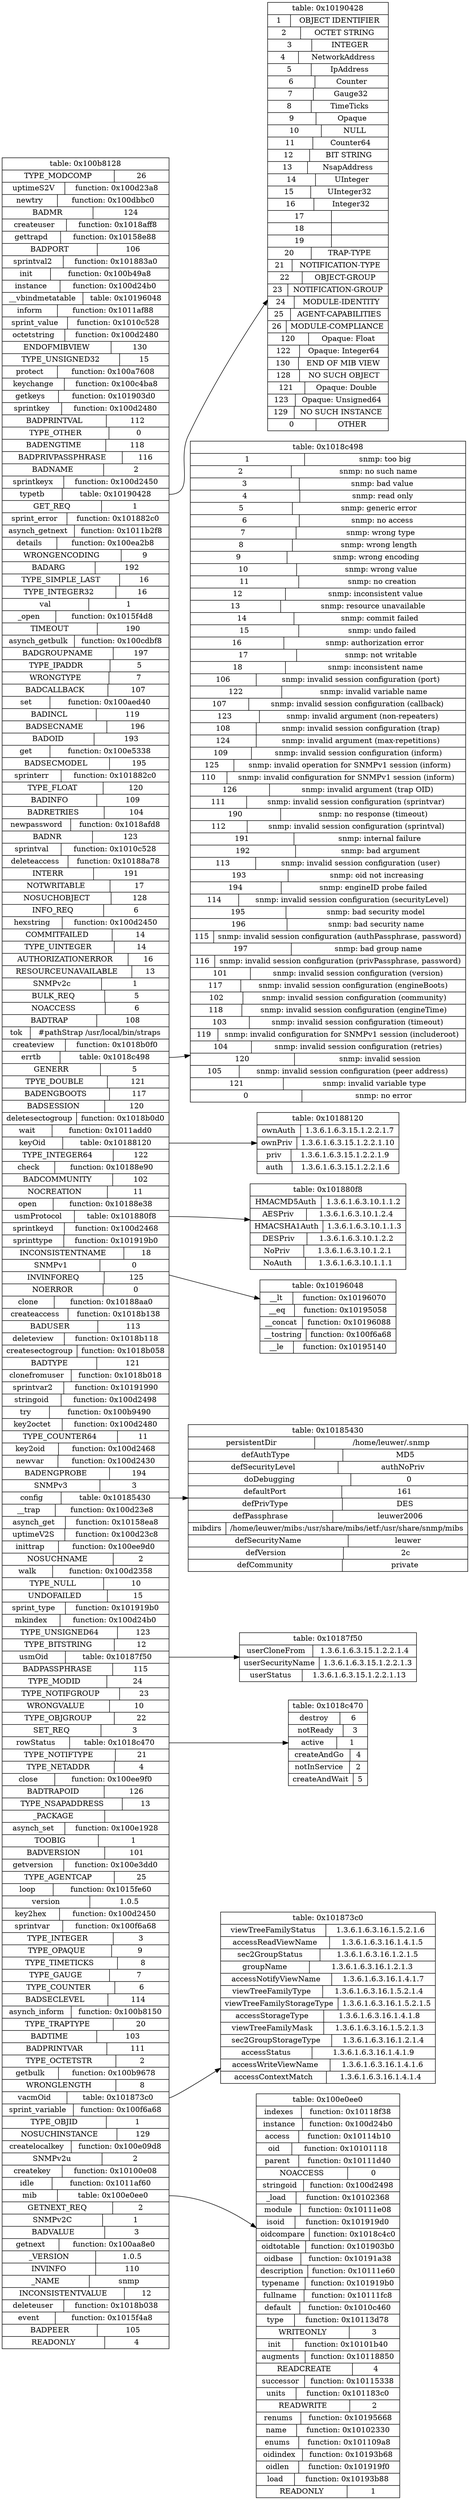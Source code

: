 digraph "GG" {
	graph [
		fontsize = "14"
		fontname = "Times-Roman"
		fontcolor = "black"
		rankdir = "LR"
	]
	node [
		fontsize = "14"
		fontname = "Times-Roman"
		fontcolor = "black"
		shape = "ellipse"
		style = "solid"
	]
	edge [
		fontsize = "14"
		fontname = "Times-Roman"
		fontcolor = "black"
		style = "solid"
	]
	"table0x10196048" [
		fontsize = "14"
		fontname = "Times-Roman"
		fontcolor = "black"
		label = "table: 0x10196048|{__lt|<__lt>function: 0x10196070}|{__eq|<__eq>function: 0x10195058}|{__concat|<__concat>function: 0x10196088}|{__tostring|<__tostring>function: 0x100f6a68}|{__le|<__le>function: 0x10195140}"
		shape = "record"
		style = "solid"
	]
	"table0x100b8128" [
		fontsize = "14"
		fontname = "Times-Roman"
		fontcolor = "black"
		label = "table: 0x100b8128|{TYPE_MODCOMP|<TYPE_MODCOMP>26}|{uptimeS2V|<uptimeS2V>function: 0x100d23a8}|{newtry|<newtry>function: 0x100dbbc0}|{BADMR|<BADMR>124}|{createuser|<createuser>function: 0x1018aff8}|{gettrapd|<gettrapd>function: 0x10158e88}|{BADPORT|<BADPORT>106}|{sprintval2|<sprintval2>function: 0x101883a0}|{init|<init>function: 0x100b49a8}|{instance|<instance>function: 0x100d24b0}|{__vbindmetatable|<__vbindmetatable>table: 0x10196048}|{inform|<inform>function: 0x1011af88}|{sprint_value|<sprint_value>function: 0x1010c528}|{octetstring|<octetstring>function: 0x100d2480}|{ENDOFMIBVIEW|<ENDOFMIBVIEW>130}|{TYPE_UNSIGNED32|<TYPE_UNSIGNED32>15}|{protect|<protect>function: 0x100a7608}|{keychange|<keychange>function: 0x100c4ba8}|{getkeys|<getkeys>function: 0x101903d0}|{sprintkey|<sprintkey>function: 0x100d2480}|{BADPRINTVAL|<BADPRINTVAL>112}|{TYPE_OTHER|<TYPE_OTHER>0}|{BADENGTIME|<BADENGTIME>118}|{BADPRIVPASSPHRASE|<BADPRIVPASSPHRASE>116}|{BADNAME|<BADNAME>2}|{sprintkeyx|<sprintkeyx>function: 0x100d2450}|{typetb|<typetb>table: 0x10190428}|{GET_REQ|<GET_REQ>1}|{sprint_error|<sprint_error>function: 0x101882c0}|{asynch_getnext|<asynch_getnext>function: 0x1011b2f8}|{details|<details>function: 0x100ea2b8}|{WRONGENCODING|<WRONGENCODING>9}|{BADARG|<BADARG>192}|{TYPE_SIMPLE_LAST|<TYPE_SIMPLE_LAST>16}|{TYPE_INTEGER32|<TYPE_INTEGER32>16}|{val|<val>1}|{_open|<_open>function: 0x1015f4d8}|{TIMEOUT|<TIMEOUT>190}|{asynch_getbulk|<asynch_getbulk>function: 0x100cdbf8}|{BADGROUPNAME|<BADGROUPNAME>197}|{TYPE_IPADDR|<TYPE_IPADDR>5}|{WRONGTYPE|<WRONGTYPE>7}|{BADCALLBACK|<BADCALLBACK>107}|{set|<set>function: 0x100aed40}|{BADINCL|<BADINCL>119}|{BADSECNAME|<BADSECNAME>196}|{BADOID|<BADOID>193}|{get|<get>function: 0x100e5338}|{BADSECMODEL|<BADSECMODEL>195}|{sprinterr|<sprinterr>function: 0x101882c0}|{TYPE_FLOAT|<TYPE_FLOAT>120}|{BADINFO|<BADINFO>109}|{BADRETRIES|<BADRETRIES>104}|{newpassword|<newpassword>function: 0x1018afd8}|{BADNR|<BADNR>123}|{sprintval|<sprintval>function: 0x1010c528}|{deleteaccess|<deleteaccess>function: 0x10188a78}|{INTERR|<INTERR>191}|{NOTWRITABLE|<NOTWRITABLE>17}|{NOSUCHOBJECT|<NOSUCHOBJECT>128}|{INFO_REQ|<INFO_REQ>6}|{hexstring|<hexstring>function: 0x100d2450}|{COMMITFAILED|<COMMITFAILED>14}|{TYPE_UINTEGER|<TYPE_UINTEGER>14}|{AUTHORIZATIONERROR|<AUTHORIZATIONERROR>16}|{RESOURCEUNAVAILABLE|<RESOURCEUNAVAILABLE>13}|{SNMPv2c|<SNMPv2c>1}|{BULK_REQ|<BULK_REQ>5}|{NOACCESS|<NOACCESS>6}|{BADTRAP|<BADTRAP>108}|{tok|<tok>#pathStrap /usr/local/bin/straps}|{createview|<createview>function: 0x1018b0f0}|{errtb|<errtb>table: 0x1018c498}|{GENERR|<GENERR>5}|{TPYE_DOUBLE|<TPYE_DOUBLE>121}|{BADENGBOOTS|<BADENGBOOTS>117}|{BADSESSION|<BADSESSION>120}|{deletesectogroup|<deletesectogroup>function: 0x1018b0d0}|{wait|<wait>function: 0x1011add0}|{keyOid|<keyOid>table: 0x10188120}|{TYPE_INTEGER64|<TYPE_INTEGER64>122}|{check|<check>function: 0x10188e90}|{BADCOMMUNITY|<BADCOMMUNITY>102}|{NOCREATION|<NOCREATION>11}|{open|<open>function: 0x10188e38}|{usmProtocol|<usmProtocol>table: 0x101880f8}|{sprintkeyd|<sprintkeyd>function: 0x100d2468}|{sprinttype|<sprinttype>function: 0x101919b0}|{INCONSISTENTNAME|<INCONSISTENTNAME>18}|{SNMPv1|<SNMPv1>0}|{INVINFOREQ|<INVINFOREQ>125}|{NOERROR|<NOERROR>0}|{clone|<clone>function: 0x10188aa0}|{createaccess|<createaccess>function: 0x1018b138}|{BADUSER|<BADUSER>113}|{deleteview|<deleteview>function: 0x1018b118}|{createsectogroup|<createsectogroup>function: 0x1018b058}|{BADTYPE|<BADTYPE>121}|{clonefromuser|<clonefromuser>function: 0x1018b018}|{sprintvar2|<sprintvar2>function: 0x10191990}|{stringoid|<stringoid>function: 0x100d2498}|{try|<try>function: 0x100b9490}|{key2octet|<key2octet>function: 0x100d2480}|{TYPE_COUNTER64|<TYPE_COUNTER64>11}|{key2oid|<key2oid>function: 0x100d2468}|{newvar|<newvar>function: 0x100d2430}|{BADENGPROBE|<BADENGPROBE>194}|{SNMPv3|<SNMPv3>3}|{config|<config>table: 0x10185430}|{__trap|<__trap>function: 0x100d23e8}|{asynch_get|<asynch_get>function: 0x10158ea8}|{uptimeV2S|<uptimeV2S>function: 0x100d23c8}|{inittrap|<inittrap>function: 0x100ee9d0}|{NOSUCHNAME|<NOSUCHNAME>2}|{walk|<walk>function: 0x100d2358}|{TYPE_NULL|<TYPE_NULL>10}|{UNDOFAILED|<UNDOFAILED>15}|{sprint_type|<sprint_type>function: 0x101919b0}|{mkindex|<mkindex>function: 0x100d24b0}|{TYPE_UNSIGNED64|<TYPE_UNSIGNED64>123}|{TYPE_BITSTRING|<TYPE_BITSTRING>12}|{usmOid|<usmOid>table: 0x10187f50}|{BADPASSPHRASE|<BADPASSPHRASE>115}|{TYPE_MODID|<TYPE_MODID>24}|{TYPE_NOTIFGROUP|<TYPE_NOTIFGROUP>23}|{WRONGVALUE|<WRONGVALUE>10}|{TYPE_OBJGROUP|<TYPE_OBJGROUP>22}|{SET_REQ|<SET_REQ>3}|{rowStatus|<rowStatus>table: 0x1018c470}|{TYPE_NOTIFTYPE|<TYPE_NOTIFTYPE>21}|{TYPE_NETADDR|<TYPE_NETADDR>4}|{close|<close>function: 0x100ee9f0}|{BADTRAPOID|<BADTRAPOID>126}|{TYPE_NSAPADDRESS|<TYPE_NSAPADDRESS>13}|{_PACKAGE|<_PACKAGE>}|{asynch_set|<asynch_set>function: 0x100e1928}|{TOOBIG|<TOOBIG>1}|{BADVERSION|<BADVERSION>101}|{getversion|<getversion>function: 0x100e3dd0}|{TYPE_AGENTCAP|<TYPE_AGENTCAP>25}|{loop|<loop>function: 0x1015fe60}|{version|<version>1.0.5}|{key2hex|<key2hex>function: 0x100d2450}|{sprintvar|<sprintvar>function: 0x100f6a68}|{TYPE_INTEGER|<TYPE_INTEGER>3}|{TYPE_OPAQUE|<TYPE_OPAQUE>9}|{TYPE_TIMETICKS|<TYPE_TIMETICKS>8}|{TYPE_GAUGE|<TYPE_GAUGE>7}|{TYPE_COUNTER|<TYPE_COUNTER>6}|{BADSECLEVEL|<BADSECLEVEL>114}|{asynch_inform|<asynch_inform>function: 0x100b8150}|{TYPE_TRAPTYPE|<TYPE_TRAPTYPE>20}|{BADTIME|<BADTIME>103}|{BADPRINTVAR|<BADPRINTVAR>111}|{TYPE_OCTETSTR|<TYPE_OCTETSTR>2}|{getbulk|<getbulk>function: 0x100b9678}|{WRONGLENGTH|<WRONGLENGTH>8}|{vacmOid|<vacmOid>table: 0x101873c0}|{sprint_variable|<sprint_variable>function: 0x100f6a68}|{TYPE_OBJID|<TYPE_OBJID>1}|{NOSUCHINSTANCE|<NOSUCHINSTANCE>129}|{createlocalkey|<createlocalkey>function: 0x100e09d8}|{SNMPv2u|<SNMPv2u>2}|{createkey|<createkey>function: 0x10100e08}|{idle|<idle>function: 0x1011af60}|{mib|<mib>table: 0x100e0ee0}|{GETNEXT_REQ|<GETNEXT_REQ>2}|{SNMPv2C|<SNMPv2C>1}|{BADVALUE|<BADVALUE>3}|{getnext|<getnext>function: 0x100aa8e0}|{_VERSION|<_VERSION>1.0.5}|{INVINFO|<INVINFO>110}|{_NAME|<_NAME>snmp}|{INCONSISTENTVALUE|<INCONSISTENTVALUE>12}|{deleteuser|<deleteuser>function: 0x1018b038}|{event|<event>function: 0x1015f4a8}|{BADPEER|<BADPEER>105}|{READONLY|<READONLY>4}"
		shape = "record"
		style = "solid"
	]
	"table0x10190428" [
		fontsize = "14"
		fontname = "Times-Roman"
		fontcolor = "black"
		label = "table: 0x10190428|{1|<1>OBJECT IDENTIFIER}|{2|<2>OCTET STRING}|{3|<3>INTEGER}|{4|<4>NetworkAddress}|{5|<5>IpAddress}|{6|<6>Counter}|{7|<7>Gauge32}|{8|<8>TimeTicks}|{9|<9>Opaque}|{10|<10>NULL}|{11|<11>Counter64}|{12|<12>BIT STRING}|{13|<13>NsapAddress}|{14|<14>UInteger}|{15|<15>UInteger32}|{16|<16>Integer32}|{17|<17>}|{18|<18>}|{19|<19>}|{20|<20>TRAP-TYPE}|{21|<21>NOTIFICATION-TYPE}|{22|<22>OBJECT-GROUP}|{23|<23>NOTIFICATION-GROUP}|{24|<24>MODULE-IDENTITY}|{25|<25>AGENT-CAPABILITIES}|{26|<26>MODULE-COMPLIANCE}|{120|<120>Opaque: Float}|{122|<122>Opaque: Integer64}|{130|<130>END OF MIB VIEW}|{128|<128>NO SUCH OBJECT}|{121|<121>Opaque: Double}|{123|<123>Opaque: Unsigned64}|{129|<129>NO SUCH INSTANCE}|{0|<0>OTHER}"
		shape = "record"
		style = "solid"
	]
	"table0x1018c498" [
		fontsize = "14"
		fontname = "Times-Roman"
		fontcolor = "black"
		label = "table: 0x1018c498|{1|<1>snmp: too big}|{2|<2>snmp: no such name}|{3|<3>snmp: bad value}|{4|<4>snmp: read only}|{5|<5>snmp: generic error}|{6|<6>snmp: no access}|{7|<7>snmp: wrong type}|{8|<8>snmp: wrong length}|{9|<9>snmp: wrong encoding}|{10|<10>snmp: wrong value}|{11|<11>snmp: no creation}|{12|<12>snmp: inconsistent value}|{13|<13>snmp: resource unavailable}|{14|<14>snmp: commit failed}|{15|<15>snmp: undo failed}|{16|<16>snmp: authorization error}|{17|<17>snmp: not writable}|{18|<18>snmp: inconsistent name}|{106|<106>snmp: invalid session configuration (port)}|{122|<122>snmp: invalid variable name}|{107|<107>snmp: invalid session configuration (callback)}|{123|<123>snmp: invalid argument (non-repeaters)}|{108|<108>snmp: invalid session configuration (trap)}|{124|<124>snmp: invalid argument (max-repetitions)}|{109|<109>snmp: invalid session configuration (inform)}|{125|<125>snmp: invalid operation for SNMPv1 session (inform)}|{110|<110>snmp: invalid configuration for SNMPv1 session (inform)}|{126|<126>snmp: invalid argument (trap OID)}|{111|<111>snmp: invalid session configuration (sprintvar)}|{190|<190>snmp: no response (timeout)}|{112|<112>snmp: invalid session configuration (sprintval)}|{191|<191>snmp: internal failure}|{192|<192>snmp: bad argument}|{113|<113>snmp: invalid session configuration (user)}|{193|<193>snmp: oid not increasing}|{194|<194>snmp: engineID probe failed}|{114|<114>snmp: invalid session configuration (securityLevel)}|{195|<195>snmp: bad security model}|{196|<196>snmp: bad security name}|{115|<115>snmp: invalid session configuration (authPassphrase, password)}|{197|<197>snmp: bad group name}|{116|<116>snmp: invalid session configuration (privPassphrase, password)}|{101|<101>snmp: invalid session configuration (version)}|{117|<117>snmp: invalid session configuration (engineBoots)}|{102|<102>snmp: invalid session configuration (community)}|{118|<118>snmp: invalid session configuration (engineTime)}|{103|<103>snmp: invalid session configuration (timeout)}|{119|<119>snmp: invalid configuration for SNMPv1 session (includeroot)}|{104|<104>snmp: invalid session configuration (retries)}|{120|<120>snmp: invalid session}|{105|<105>snmp: invalid session configuration (peer address)}|{121|<121>snmp: invalid variable type}|{0|<0>snmp: no error}"
		shape = "record"
		style = "solid"
	]
	"table0x10188120" [
		fontsize = "14"
		fontname = "Times-Roman"
		fontcolor = "black"
		label = "table: 0x10188120|{ownAuth|<ownAuth>1.3.6.1.6.3.15.1.2.2.1.7}|{ownPriv|<ownPriv>1.3.6.1.6.3.15.1.2.2.1.10}|{priv|<priv>1.3.6.1.6.3.15.1.2.2.1.9}|{auth|<auth>1.3.6.1.6.3.15.1.2.2.1.6}"
		shape = "record"
		style = "solid"
	]
	"table0x101880f8" [
		fontsize = "14"
		fontname = "Times-Roman"
		fontcolor = "black"
		label = "table: 0x101880f8|{HMACMD5Auth|<HMACMD5Auth>1.3.6.1.6.3.10.1.1.2}|{AESPriv|<AESPriv>1.3.6.1.6.3.10.1.2.4}|{HMACSHA1Auth|<HMACSHA1Auth>1.3.6.1.6.3.10.1.1.3}|{DESPriv|<DESPriv>1.3.6.1.6.3.10.1.2.2}|{NoPriv|<NoPriv>1.3.6.1.6.3.10.1.2.1}|{NoAuth|<NoAuth>1.3.6.1.6.3.10.1.1.1}"
		shape = "record"
		style = "solid"
	]
	"table0x10185430" [
		fontsize = "14"
		fontname = "Times-Roman"
		fontcolor = "black"
		label = "table: 0x10185430|{persistentDir|<persistentDir>/home/leuwer/.snmp}|{defAuthType|<defAuthType>MD5}|{defSecurityLevel|<defSecurityLevel>authNoPriv}|{doDebugging|<doDebugging>0}|{defaultPort|<defaultPort>161}|{defPrivType|<defPrivType>DES}|{defPassphrase|<defPassphrase>leuwer2006}|{mibdirs|<mibdirs>/home/leuwer/mibs:/usr/share/mibs/ietf:/usr/share/snmp/mibs}|{defSecurityName|<defSecurityName>leuwer}|{defVersion|<defVersion>2c}|{defCommunity|<defCommunity>private}"
		shape = "record"
		style = "solid"
	]
	"table0x10187f50" [
		fontsize = "14"
		fontname = "Times-Roman"
		fontcolor = "black"
		label = "table: 0x10187f50|{userCloneFrom|<userCloneFrom>1.3.6.1.6.3.15.1.2.2.1.4}|{userSecurityName|<userSecurityName>1.3.6.1.6.3.15.1.2.2.1.3}|{userStatus|<userStatus>1.3.6.1.6.3.15.1.2.2.1.13}"
		shape = "record"
		style = "solid"
	]
	"table0x1018c470" [
		fontsize = "14"
		fontname = "Times-Roman"
		fontcolor = "black"
		label = "table: 0x1018c470|{destroy|<destroy>6}|{notReady|<notReady>3}|{active|<active>1}|{createAndGo|<createAndGo>4}|{notInService|<notInService>2}|{createAndWait|<createAndWait>5}"
		shape = "record"
		style = "solid"
	]
	"table0x101873c0" [
		fontsize = "14"
		fontname = "Times-Roman"
		fontcolor = "black"
		label = "table: 0x101873c0|{viewTreeFamilyStatus|<viewTreeFamilyStatus>1.3.6.1.6.3.16.1.5.2.1.6}|{accessReadViewName|<accessReadViewName>1.3.6.1.6.3.16.1.4.1.5}|{sec2GroupStatus|<sec2GroupStatus>1.3.6.1.6.3.16.1.2.1.5}|{groupName|<groupName>1.3.6.1.6.3.16.1.2.1.3}|{accessNotifyViewName|<accessNotifyViewName>1.3.6.1.6.3.16.1.4.1.7}|{viewTreeFamilyType|<viewTreeFamilyType>1.3.6.1.6.3.16.1.5.2.1.4}|{viewTreeFamilyStorageType|<viewTreeFamilyStorageType>1.3.6.1.6.3.16.1.5.2.1.5}|{accessStorageType|<accessStorageType>1.3.6.1.6.3.16.1.4.1.8}|{viewTreeFamilyMask|<viewTreeFamilyMask>1.3.6.1.6.3.16.1.5.2.1.3}|{sec2GroupStorageType|<sec2GroupStorageType>1.3.6.1.6.3.16.1.2.1.4}|{accessStatus|<accessStatus>1.3.6.1.6.3.16.1.4.1.9}|{accessWriteViewName|<accessWriteViewName>1.3.6.1.6.3.16.1.4.1.6}|{accessContextMatch|<accessContextMatch>1.3.6.1.6.3.16.1.4.1.4}"
		shape = "record"
		style = "solid"
	]
	"table0x100e0ee0" [
		fontsize = "14"
		fontname = "Times-Roman"
		fontcolor = "black"
		label = "table: 0x100e0ee0|{indexes|<indexes>function: 0x10118f38}|{instance|<instance>function: 0x100d24b0}|{access|<access>function: 0x10114b10}|{oid|<oid>function: 0x10101118}|{parent|<parent>function: 0x10111d40}|{NOACCESS|<NOACCESS>0}|{stringoid|<stringoid>function: 0x100d2498}|{_load|<_load>function: 0x10102368}|{module|<module>function: 0x10111e08}|{isoid|<isoid>function: 0x101919d0}|{oidcompare|<oidcompare>function: 0x1018c4c0}|{oidtotable|<oidtotable>function: 0x101903b0}|{oidbase|<oidbase>function: 0x10191a38}|{description|<description>function: 0x10111e60}|{typename|<typename>function: 0x101919b0}|{fullname|<fullname>function: 0x10111fc8}|{default|<default>function: 0x1010c460}|{type|<type>function: 0x10113d78}|{WRITEONLY|<WRITEONLY>3}|{init|<init>function: 0x10101b40}|{augments|<augments>function: 0x10118850}|{READCREATE|<READCREATE>4}|{successor|<successor>function: 0x10115338}|{units|<units>function: 0x101183c0}|{READWRITE|<READWRITE>2}|{renums|<renums>function: 0x10195668}|{name|<name>function: 0x10102330}|{enums|<enums>function: 0x101109a8}|{oidindex|<oidindex>function: 0x10193b68}|{oidlen|<oidlen>function: 0x101919f0}|{load|<load>function: 0x10193b88}|{READONLY|<READONLY>1}"
		shape = "record"
		style = "solid"
	]
	"table0x100b8128" -> "table0x10196048" [
		fontsize = "14"
		fontname = "Times-Roman"
		fontcolor = "black"
		style = "solid"
	]
	"table0x100b8128":"typetb" -> "table0x10190428" [
		fontsize = "14"
		fontname = "Times-Roman"
		fontcolor = "black"
		style = "solid"
	]
	"table0x100b8128":"errtb" -> "table0x1018c498" [
		fontsize = "14"
		fontname = "Times-Roman"
		fontcolor = "black"
		style = "solid"
	]
	"table0x100b8128":"keyOid" -> "table0x10188120" [
		fontsize = "14"
		fontname = "Times-Roman"
		fontcolor = "black"
		style = "solid"
	]
	"table0x100b8128":"usmProtocol" -> "table0x101880f8" [
		fontsize = "14"
		fontname = "Times-Roman"
		fontcolor = "black"
		style = "solid"
	]
	"table0x100b8128":"config" -> "table0x10185430" [
		fontsize = "14"
		fontname = "Times-Roman"
		fontcolor = "black"
		style = "solid"
	]
	"table0x100b8128":"usmOid" -> "table0x10187f50" [
		fontsize = "14"
		fontname = "Times-Roman"
		fontcolor = "black"
		style = "solid"
	]
	"table0x100b8128":"rowStatus" -> "table0x1018c470" [
		fontsize = "14"
		fontname = "Times-Roman"
		fontcolor = "black"
		style = "solid"
	]
	"table0x100b8128":"vacmOid" -> "table0x101873c0" [
		fontsize = "14"
		fontname = "Times-Roman"
		fontcolor = "black"
		style = "solid"
	]
	"table0x100b8128":"mib" -> "table0x100e0ee0" [
		fontsize = "14"
		fontname = "Times-Roman"
		fontcolor = "black"
		style = "solid"
	]
}
